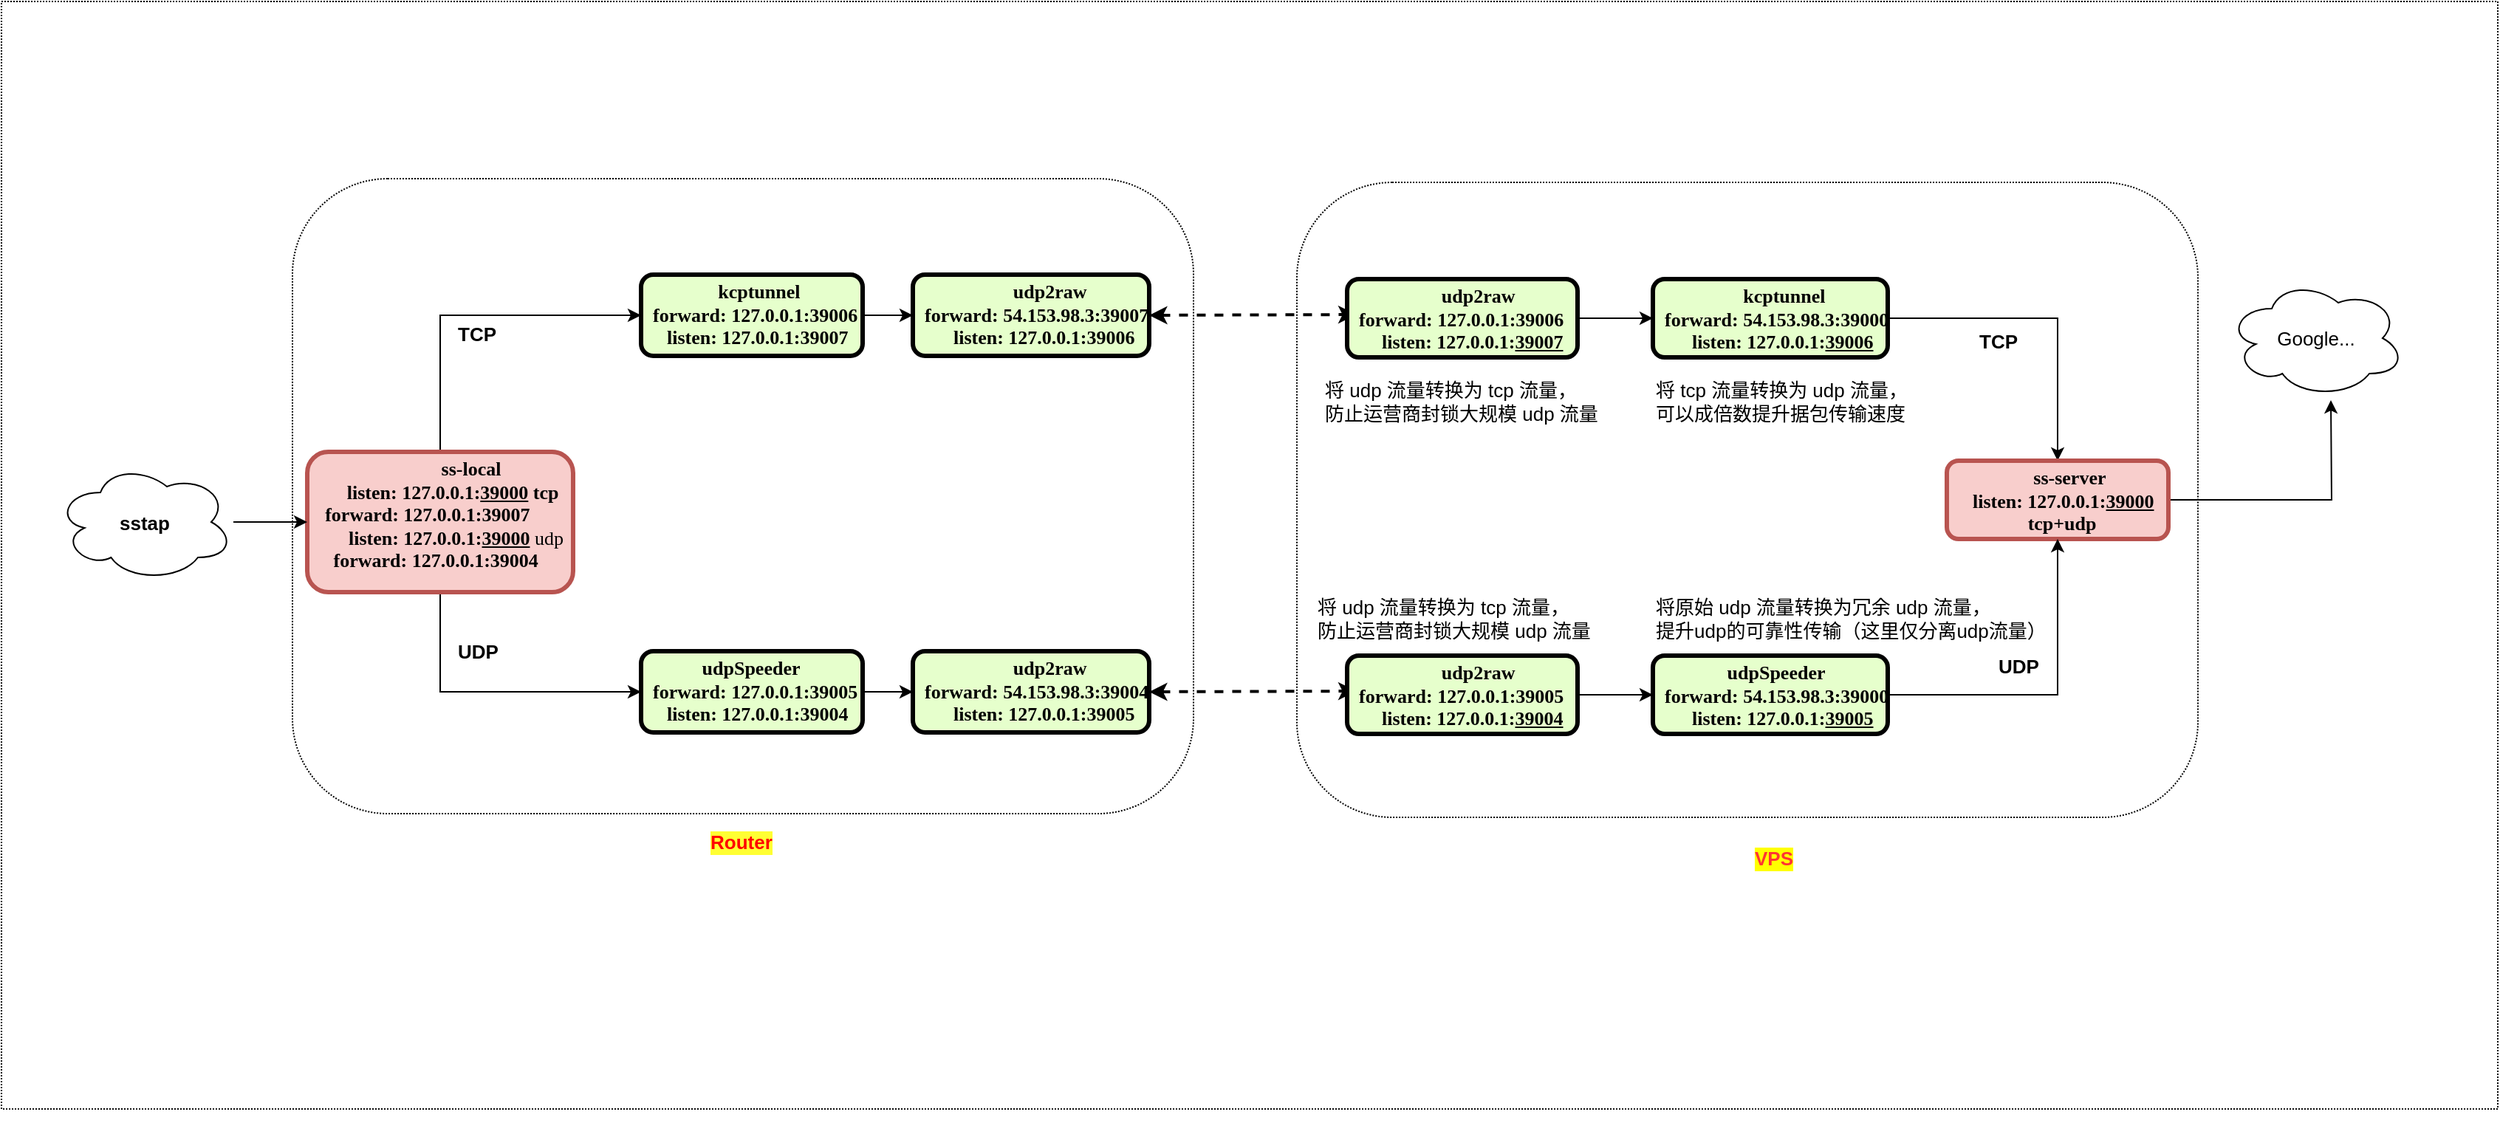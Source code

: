 <mxfile version="11.0.0" type="github"><diagram id="wseSlkxgAX_Ktsi5fDeV" name="Page-1"><mxGraphModel dx="4890" dy="2183" grid="1" gridSize="10" guides="1" tooltips="1" connect="1" arrows="1" fold="1" page="1" pageScale="1" pageWidth="827" pageHeight="1169" math="0" shadow="0"><root><mxCell id="0"/><mxCell id="1" parent="0"/><mxCell id="OQWw5PrxF0rqTfJgZKTl-52" value="" style="rounded=1;whiteSpace=wrap;html=1;fillColor=none;dashed=1;dashPattern=1 1;fontSize=13;" vertex="1" parent="1"><mxGeometry x="460" y="182.5" width="610" height="430" as="geometry"/></mxCell><mxCell id="OQWw5PrxF0rqTfJgZKTl-51" value="" style="rounded=1;whiteSpace=wrap;html=1;fillColor=none;dashed=1;dashPattern=1 1;fontSize=13;" vertex="1" parent="1"><mxGeometry x="-220" y="180" width="610" height="430" as="geometry"/></mxCell><mxCell id="OQWw5PrxF0rqTfJgZKTl-5" value="Google..." style="ellipse;shape=cloud;whiteSpace=wrap;html=1;fontSize=13;" vertex="1" parent="1"><mxGeometry x="1090" y="248" width="120" height="80" as="geometry"/></mxCell><mxCell id="OQWw5PrxF0rqTfJgZKTl-14" value="&lt;p style=&quot;margin: 4px 0px 0px; text-decoration: underline; font-size: 13px;&quot;&gt;&lt;/p&gt;&lt;p style=&quot;margin: 0px 0px 0px 8px; font-size: 13px;&quot;&gt;&lt;span style=&quot;font-family: georgia; font-size: 13px;&quot;&gt;udp2raw&amp;nbsp; &amp;nbsp; &amp;nbsp; &amp;nbsp; &amp;nbsp; &amp;nbsp; &amp;nbsp;&lt;/span&gt;&lt;br style=&quot;font-size: 13px;&quot;&gt;&lt;/p&gt;&lt;p style=&quot;margin: 0px 0px 0px 8px; font-size: 13px;&quot;&gt;&lt;font face=&quot;Garamond&quot; style=&quot;font-size: 13px;&quot;&gt;forward: 54.153.98.3:39007&amp;nbsp; &amp;nbsp;&lt;b style=&quot;font-size: 13px;&quot;&gt;&lt;br style=&quot;font-size: 13px;&quot;&gt;&lt;/b&gt;&lt;/font&gt;&lt;/p&gt;&lt;p style=&quot;margin: 0px 0px 0px 8px; font-size: 13px;&quot;&gt;&lt;font face=&quot;Garamond&quot; style=&quot;font-size: 13px;&quot;&gt;listen: 127.0.0.1:39006&amp;nbsp; &amp;nbsp;&lt;/font&gt;&lt;/p&gt;" style="verticalAlign=middle;align=right;overflow=fill;fontSize=13;fontFamily=Helvetica;html=1;rounded=1;fontStyle=1;strokeWidth=3;fillColor=#E6FFCC" vertex="1" parent="1"><mxGeometry x="200" y="245" width="160" height="55" as="geometry"/></mxCell><mxCell id="OQWw5PrxF0rqTfJgZKTl-15" value="" style="endArrow=classic;startArrow=classic;html=1;fontSize=13;exitX=1;exitY=0.5;exitDx=0;exitDy=0;dashed=1;strokeWidth=2;entryX=0.04;entryY=0.453;entryDx=0;entryDy=0;entryPerimeter=0;" edge="1" parent="1" source="OQWw5PrxF0rqTfJgZKTl-14" target="OQWw5PrxF0rqTfJgZKTl-21"><mxGeometry width="50" height="50" relative="1" as="geometry"><mxPoint x="393" y="289" as="sourcePoint"/><mxPoint x="490" y="272" as="targetPoint"/></mxGeometry></mxCell><mxCell id="OQWw5PrxF0rqTfJgZKTl-17" value="UDP" style="text;html=1;resizable=0;points=[];autosize=1;align=left;verticalAlign=top;spacingTop=-4;fontSize=13;fontStyle=1" vertex="1" parent="1"><mxGeometry x="-110" y="490" width="40" height="20" as="geometry"/></mxCell><mxCell id="OQWw5PrxF0rqTfJgZKTl-18" value="TCP" style="text;html=1;resizable=0;points=[];autosize=1;align=left;verticalAlign=top;spacingTop=-4;fontSize=13;fontStyle=1" vertex="1" parent="1"><mxGeometry x="-110" y="274.5" width="40" height="20" as="geometry"/></mxCell><mxCell id="OQWw5PrxF0rqTfJgZKTl-29" value="" style="edgeStyle=orthogonalEdgeStyle;rounded=0;orthogonalLoop=1;jettySize=auto;html=1;fontSize=13;" edge="1" parent="1" source="OQWw5PrxF0rqTfJgZKTl-21" target="OQWw5PrxF0rqTfJgZKTl-22"><mxGeometry relative="1" as="geometry"/></mxCell><mxCell id="OQWw5PrxF0rqTfJgZKTl-21" value="&lt;p style=&quot;margin: 4px 0px 0px; text-decoration: underline; font-size: 13px;&quot;&gt;&lt;/p&gt;&lt;p style=&quot;margin: 0px 0px 0px 8px; font-size: 13px;&quot;&gt;&lt;span style=&quot;font-family: georgia; font-size: 13px;&quot;&gt;udp2raw&amp;nbsp; &amp;nbsp; &amp;nbsp; &amp;nbsp; &amp;nbsp; &amp;nbsp; &amp;nbsp;&lt;/span&gt;&lt;br style=&quot;font-size: 13px;&quot;&gt;&lt;/p&gt;&lt;p style=&quot;margin: 0px 0px 0px 8px; font-size: 13px;&quot;&gt;&lt;font face=&quot;Garamond&quot; style=&quot;font-size: 13px;&quot;&gt;forward: 127.0.0.1:39006&amp;nbsp; &amp;nbsp;&lt;b style=&quot;font-size: 13px;&quot;&gt;&lt;br style=&quot;font-size: 13px;&quot;&gt;&lt;/b&gt;&lt;/font&gt;&lt;/p&gt;&lt;p style=&quot;margin: 0px 0px 0px 8px; font-size: 13px;&quot;&gt;&lt;font face=&quot;Garamond&quot; style=&quot;font-size: 13px;&quot;&gt;listen: 127.0.0.1:&lt;u style=&quot;font-size: 13px;&quot;&gt;39007&lt;/u&gt;&amp;nbsp; &amp;nbsp;&lt;/font&gt;&lt;/p&gt;" style="verticalAlign=middle;align=right;overflow=fill;fontSize=13;fontFamily=Helvetica;html=1;rounded=1;fontStyle=1;strokeWidth=3;fillColor=#E6FFCC" vertex="1" parent="1"><mxGeometry x="494" y="248" width="156" height="53" as="geometry"/></mxCell><mxCell id="OQWw5PrxF0rqTfJgZKTl-31" value="" style="edgeStyle=orthogonalEdgeStyle;rounded=0;orthogonalLoop=1;jettySize=auto;html=1;entryX=0.5;entryY=0;entryDx=0;entryDy=0;fontSize=13;" edge="1" parent="1" source="OQWw5PrxF0rqTfJgZKTl-22" target="OQWw5PrxF0rqTfJgZKTl-23"><mxGeometry relative="1" as="geometry"><mxPoint x="931" y="274.5" as="targetPoint"/></mxGeometry></mxCell><mxCell id="OQWw5PrxF0rqTfJgZKTl-22" value="&lt;p style=&quot;margin: 4px 0px 0px; text-decoration: underline; font-size: 13px;&quot;&gt;&lt;/p&gt;&lt;p style=&quot;margin: 0px 0px 0px 8px; font-size: 13px;&quot;&gt;&lt;span style=&quot;font-family: georgia; font-size: 13px;&quot;&gt;kcptunnel&amp;nbsp; &amp;nbsp; &amp;nbsp; &amp;nbsp; &amp;nbsp; &amp;nbsp; &amp;nbsp;&lt;/span&gt;&lt;br style=&quot;font-size: 13px;&quot;&gt;&lt;/p&gt;&lt;p style=&quot;margin: 0px 0px 0px 8px; font-size: 13px;&quot;&gt;&lt;font face=&quot;Garamond&quot; style=&quot;font-size: 13px;&quot;&gt;forward: 54.153.98.3:39000&amp;nbsp; &amp;nbsp;&lt;b style=&quot;font-size: 13px;&quot;&gt;&lt;br style=&quot;font-size: 13px;&quot;&gt;&lt;/b&gt;&lt;/font&gt;&lt;/p&gt;&lt;p style=&quot;margin: 0px 0px 0px 8px; font-size: 13px;&quot;&gt;&lt;font face=&quot;Garamond&quot; style=&quot;font-size: 13px;&quot;&gt;listen: 127.0.0.1:&lt;u style=&quot;font-size: 13px;&quot;&gt;39006&lt;/u&gt;&amp;nbsp; &amp;nbsp;&lt;/font&gt;&lt;/p&gt;" style="verticalAlign=middle;align=right;overflow=fill;fontSize=13;fontFamily=Helvetica;html=1;rounded=1;fontStyle=1;strokeWidth=3;fillColor=#E6FFCC" vertex="1" parent="1"><mxGeometry x="701" y="248" width="159" height="53" as="geometry"/></mxCell><mxCell id="OQWw5PrxF0rqTfJgZKTl-48" style="edgeStyle=orthogonalEdgeStyle;rounded=0;orthogonalLoop=1;jettySize=auto;html=1;fontSize=13;" edge="1" parent="1" source="OQWw5PrxF0rqTfJgZKTl-23"><mxGeometry relative="1" as="geometry"><mxPoint x="1160" y="330.0" as="targetPoint"/></mxGeometry></mxCell><mxCell id="OQWw5PrxF0rqTfJgZKTl-23" value="&lt;p style=&quot;margin: 4px 0px 0px; text-decoration: underline; font-size: 13px;&quot;&gt;&lt;/p&gt;&lt;p style=&quot;margin: 0px 0px 0px 8px; font-size: 13px;&quot;&gt;&lt;span style=&quot;font-family: georgia; font-size: 13px;&quot;&gt;ss-server&amp;nbsp; &amp;nbsp; &amp;nbsp; &amp;nbsp; &amp;nbsp; &amp;nbsp; &amp;nbsp;&lt;/span&gt;&lt;/p&gt;&lt;p style=&quot;margin: 0px 0px 0px 8px; font-size: 13px;&quot;&gt;&lt;font face=&quot;Garamond&quot; style=&quot;font-size: 13px;&quot;&gt;listen: 127.0.0.1:&lt;u style=&quot;font-size: 13px;&quot;&gt;39000&lt;/u&gt;&amp;nbsp; &amp;nbsp;&lt;/font&gt;&lt;/p&gt;&lt;p style=&quot;margin: 0px 0px 0px 8px; font-size: 13px;&quot;&gt;&lt;font face=&quot;Garamond&quot; style=&quot;font-size: 13px;&quot;&gt;tcp+udp&amp;nbsp; &amp;nbsp; &amp;nbsp; &amp;nbsp; &amp;nbsp; &amp;nbsp; &amp;nbsp; &amp;nbsp;&lt;/font&gt;&lt;/p&gt;" style="verticalAlign=middle;align=right;overflow=fill;fontSize=13;fontFamily=Helvetica;html=1;rounded=1;fontStyle=1;strokeWidth=3;fillColor=#f8cecc;strokeColor=#b85450;" vertex="1" parent="1"><mxGeometry x="900" y="371" width="150" height="53" as="geometry"/></mxCell><mxCell id="OQWw5PrxF0rqTfJgZKTl-25" value="" style="edgeStyle=orthogonalEdgeStyle;rounded=0;orthogonalLoop=1;jettySize=auto;html=1;fontSize=13;" edge="1" parent="1" source="OQWw5PrxF0rqTfJgZKTl-24" target="OQWw5PrxF0rqTfJgZKTl-14"><mxGeometry relative="1" as="geometry"/></mxCell><mxCell id="OQWw5PrxF0rqTfJgZKTl-24" value="&lt;p style=&quot;margin: 4px 0px 0px; text-decoration: underline; font-size: 13px;&quot;&gt;&lt;/p&gt;&lt;p style=&quot;margin: 0px 0px 0px 8px; font-size: 13px;&quot;&gt;&lt;span style=&quot;font-family: georgia; font-size: 13px;&quot;&gt;kcptunnel&amp;nbsp; &amp;nbsp; &amp;nbsp; &amp;nbsp; &amp;nbsp; &amp;nbsp; &amp;nbsp;&lt;/span&gt;&lt;br style=&quot;font-size: 13px;&quot;&gt;&lt;/p&gt;&lt;p style=&quot;margin: 0px 0px 0px 8px; font-size: 13px;&quot;&gt;&lt;font face=&quot;Garamond&quot; style=&quot;font-size: 13px;&quot;&gt;forward: 127.0.0.1:39006&amp;nbsp; &amp;nbsp;&lt;b style=&quot;font-size: 13px;&quot;&gt;&lt;br style=&quot;font-size: 13px;&quot;&gt;&lt;/b&gt;&lt;/font&gt;&lt;/p&gt;&lt;p style=&quot;margin: 0px 0px 0px 8px; font-size: 13px;&quot;&gt;&lt;font face=&quot;Garamond&quot; style=&quot;font-size: 13px;&quot;&gt;listen: 127.0.0.1:39007&amp;nbsp; &amp;nbsp;&lt;/font&gt;&lt;/p&gt;" style="verticalAlign=middle;align=right;overflow=fill;fontSize=13;fontFamily=Helvetica;html=1;rounded=1;fontStyle=1;strokeWidth=3;fillColor=#E6FFCC" vertex="1" parent="1"><mxGeometry x="16" y="245" width="150" height="55" as="geometry"/></mxCell><mxCell id="OQWw5PrxF0rqTfJgZKTl-34" value="" style="edgeStyle=orthogonalEdgeStyle;rounded=0;orthogonalLoop=1;jettySize=auto;html=1;entryX=0;entryY=0.5;entryDx=0;entryDy=0;fontSize=13;" edge="1" parent="1" source="OQWw5PrxF0rqTfJgZKTl-32" target="OQWw5PrxF0rqTfJgZKTl-24"><mxGeometry relative="1" as="geometry"><mxPoint x="-60" y="250" as="targetPoint"/><Array as="points"><mxPoint x="-120" y="273"/></Array></mxGeometry></mxCell><mxCell id="OQWw5PrxF0rqTfJgZKTl-36" value="" style="edgeStyle=orthogonalEdgeStyle;rounded=0;orthogonalLoop=1;jettySize=auto;html=1;entryX=0;entryY=0.5;entryDx=0;entryDy=0;fontSize=13;" edge="1" parent="1" source="OQWw5PrxF0rqTfJgZKTl-32" target="OQWw5PrxF0rqTfJgZKTl-43"><mxGeometry relative="1" as="geometry"><mxPoint x="-110" y="540" as="targetPoint"/><Array as="points"><mxPoint x="-120" y="528"/></Array></mxGeometry></mxCell><mxCell id="OQWw5PrxF0rqTfJgZKTl-32" value="&lt;p style=&quot;margin: 4px 0px 0px ; text-decoration: underline ; font-size: 13px&quot;&gt;&lt;/p&gt;&lt;p style=&quot;margin: 0px 0px 0px 8px ; font-size: 13px&quot;&gt;&lt;span style=&quot;font-family: &amp;#34;georgia&amp;#34; ; font-size: 13px&quot;&gt;ss-local&amp;nbsp; &amp;nbsp; &amp;nbsp; &amp;nbsp; &amp;nbsp; &amp;nbsp; &amp;nbsp; &amp;nbsp;&lt;/span&gt;&lt;/p&gt;&lt;p style=&quot;margin: 0px 0px 0px 8px ; font-size: 13px&quot;&gt;&lt;font face=&quot;Garamond&quot; style=&quot;font-size: 13px&quot;&gt;listen: 127.0.0.1:&lt;u style=&quot;font-size: 13px&quot;&gt;39000&lt;/u&gt; tcp&amp;nbsp; &amp;nbsp;&lt;/font&gt;&lt;/p&gt;&lt;p style=&quot;margin: 0px 0px 0px 8px ; font-size: 13px&quot;&gt;&lt;font face=&quot;Garamond&quot; style=&quot;font-size: 13px&quot;&gt;forward: 127.0.0.1:39007&amp;nbsp; &amp;nbsp; &amp;nbsp; &amp;nbsp; &amp;nbsp;&lt;/font&gt;&lt;/p&gt;&lt;span style=&quot;font-family: &amp;#34;garamond&amp;#34; ; font-size: 13px&quot;&gt;   listen: 127.0.0.1:&lt;/span&gt;&lt;u style=&quot;font-family: &amp;#34;garamond&amp;#34; ; font-size: 13px&quot;&gt;39000&lt;/u&gt;&lt;span style=&quot;font-family: &amp;#34;garamond&amp;#34; ; font-weight: normal ; font-size: 13px&quot;&gt; udp&lt;/span&gt;&lt;span style=&quot;font-family: &amp;#34;garamond&amp;#34; ; font-size: 13px&quot;&gt;&amp;nbsp;&amp;nbsp;&lt;/span&gt;&lt;p style=&quot;margin: 0px 0px 0px 8px ; font-size: 13px&quot;&gt;&lt;font face=&quot;Garamond&quot; style=&quot;font-size: 13px&quot;&gt;&amp;nbsp; &amp;nbsp;forward: 127.0.0.1:39004&amp;nbsp; &amp;nbsp; &amp;nbsp; &amp;nbsp; &amp;nbsp;&lt;/font&gt;&lt;/p&gt;" style="verticalAlign=middle;align=right;overflow=fill;fontSize=13;fontFamily=Helvetica;html=1;rounded=1;fontStyle=1;strokeWidth=3;fillColor=#f8cecc;strokeColor=#b85450;" vertex="1" parent="1"><mxGeometry x="-210" y="365" width="180" height="95" as="geometry"/></mxCell><mxCell id="OQWw5PrxF0rqTfJgZKTl-37" value="&lt;p style=&quot;margin: 4px 0px 0px; text-decoration: underline; font-size: 13px;&quot;&gt;&lt;/p&gt;&lt;p style=&quot;margin: 0px 0px 0px 8px; font-size: 13px;&quot;&gt;&lt;span style=&quot;font-family: georgia; font-size: 13px;&quot;&gt;udp2raw&amp;nbsp; &amp;nbsp; &amp;nbsp; &amp;nbsp; &amp;nbsp; &amp;nbsp; &amp;nbsp;&lt;/span&gt;&lt;br style=&quot;font-size: 13px;&quot;&gt;&lt;/p&gt;&lt;p style=&quot;margin: 0px 0px 0px 8px; font-size: 13px;&quot;&gt;&lt;font face=&quot;Garamond&quot; style=&quot;font-size: 13px;&quot;&gt;forward: 54.153.98.3:39004&amp;nbsp; &amp;nbsp;&lt;b style=&quot;font-size: 13px;&quot;&gt;&lt;br style=&quot;font-size: 13px;&quot;&gt;&lt;/b&gt;&lt;/font&gt;&lt;/p&gt;&lt;p style=&quot;margin: 0px 0px 0px 8px; font-size: 13px;&quot;&gt;&lt;font face=&quot;Garamond&quot; style=&quot;font-size: 13px;&quot;&gt;listen: 127.0.0.1:39005&amp;nbsp; &amp;nbsp;&lt;/font&gt;&lt;/p&gt;" style="verticalAlign=middle;align=right;overflow=fill;fontSize=13;fontFamily=Helvetica;html=1;rounded=1;fontStyle=1;strokeWidth=3;fillColor=#E6FFCC" vertex="1" parent="1"><mxGeometry x="200" y="500" width="160" height="55" as="geometry"/></mxCell><mxCell id="OQWw5PrxF0rqTfJgZKTl-38" value="" style="endArrow=classic;startArrow=classic;html=1;fontSize=13;exitX=1;exitY=0.5;exitDx=0;exitDy=0;dashed=1;strokeWidth=2;entryX=0.04;entryY=0.453;entryDx=0;entryDy=0;entryPerimeter=0;" edge="1" parent="1" source="OQWw5PrxF0rqTfJgZKTl-37" target="OQWw5PrxF0rqTfJgZKTl-40"><mxGeometry width="50" height="50" relative="1" as="geometry"><mxPoint x="393" y="544" as="sourcePoint"/><mxPoint x="490" y="527" as="targetPoint"/></mxGeometry></mxCell><mxCell id="OQWw5PrxF0rqTfJgZKTl-39" value="" style="edgeStyle=orthogonalEdgeStyle;rounded=0;orthogonalLoop=1;jettySize=auto;html=1;fontSize=13;" edge="1" parent="1" source="OQWw5PrxF0rqTfJgZKTl-40" target="OQWw5PrxF0rqTfJgZKTl-41"><mxGeometry relative="1" as="geometry"/></mxCell><mxCell id="OQWw5PrxF0rqTfJgZKTl-40" value="&lt;p style=&quot;margin: 4px 0px 0px; text-decoration: underline; font-size: 13px;&quot;&gt;&lt;/p&gt;&lt;p style=&quot;margin: 0px 0px 0px 8px; font-size: 13px;&quot;&gt;&lt;span style=&quot;font-family: georgia; font-size: 13px;&quot;&gt;udp2raw&amp;nbsp; &amp;nbsp; &amp;nbsp; &amp;nbsp; &amp;nbsp; &amp;nbsp; &amp;nbsp;&lt;/span&gt;&lt;br style=&quot;font-size: 13px;&quot;&gt;&lt;/p&gt;&lt;p style=&quot;margin: 0px 0px 0px 8px; font-size: 13px;&quot;&gt;&lt;font face=&quot;Garamond&quot; style=&quot;font-size: 13px;&quot;&gt;forward: 127.0.0.1:39005&amp;nbsp; &amp;nbsp;&lt;b style=&quot;font-size: 13px;&quot;&gt;&lt;br style=&quot;font-size: 13px;&quot;&gt;&lt;/b&gt;&lt;/font&gt;&lt;/p&gt;&lt;p style=&quot;margin: 0px 0px 0px 8px; font-size: 13px;&quot;&gt;&lt;font face=&quot;Garamond&quot; style=&quot;font-size: 13px;&quot;&gt;listen: 127.0.0.1:&lt;u style=&quot;font-size: 13px;&quot;&gt;39004&lt;/u&gt;&amp;nbsp; &amp;nbsp;&lt;/font&gt;&lt;/p&gt;" style="verticalAlign=middle;align=right;overflow=fill;fontSize=13;fontFamily=Helvetica;html=1;rounded=1;fontStyle=1;strokeWidth=3;fillColor=#E6FFCC" vertex="1" parent="1"><mxGeometry x="494" y="503" width="156" height="53" as="geometry"/></mxCell><mxCell id="OQWw5PrxF0rqTfJgZKTl-45" value="" style="edgeStyle=orthogonalEdgeStyle;rounded=0;orthogonalLoop=1;jettySize=auto;html=1;entryX=0.5;entryY=1;entryDx=0;entryDy=0;fontSize=13;" edge="1" parent="1" source="OQWw5PrxF0rqTfJgZKTl-41" target="OQWw5PrxF0rqTfJgZKTl-23"><mxGeometry relative="1" as="geometry"><mxPoint x="931" y="529.5" as="targetPoint"/></mxGeometry></mxCell><mxCell id="OQWw5PrxF0rqTfJgZKTl-41" value="&lt;p style=&quot;margin: 4px 0px 0px; text-decoration: underline; font-size: 13px;&quot;&gt;&lt;/p&gt;&lt;p style=&quot;margin: 0px 0px 0px 8px; font-size: 13px;&quot;&gt;&lt;span style=&quot;font-family: georgia; font-size: 13px;&quot;&gt;udpSpeeder&amp;nbsp; &amp;nbsp; &amp;nbsp; &amp;nbsp; &amp;nbsp; &amp;nbsp; &amp;nbsp;&lt;/span&gt;&lt;br style=&quot;font-size: 13px;&quot;&gt;&lt;/p&gt;&lt;p style=&quot;margin: 0px 0px 0px 8px; font-size: 13px;&quot;&gt;&lt;font face=&quot;Garamond&quot; style=&quot;font-size: 13px;&quot;&gt;forward: 54.153.98.3:39000&amp;nbsp; &amp;nbsp;&lt;b style=&quot;font-size: 13px;&quot;&gt;&lt;br style=&quot;font-size: 13px;&quot;&gt;&lt;/b&gt;&lt;/font&gt;&lt;/p&gt;&lt;p style=&quot;margin: 0px 0px 0px 8px; font-size: 13px;&quot;&gt;&lt;font face=&quot;Garamond&quot; style=&quot;font-size: 13px;&quot;&gt;listen: 127.0.0.1:&lt;u style=&quot;font-size: 13px;&quot;&gt;39005&lt;/u&gt;&amp;nbsp; &amp;nbsp;&lt;/font&gt;&lt;/p&gt;" style="verticalAlign=middle;align=right;overflow=fill;fontSize=13;fontFamily=Helvetica;html=1;rounded=1;fontStyle=1;strokeWidth=3;fillColor=#E6FFCC" vertex="1" parent="1"><mxGeometry x="701" y="503" width="159" height="53" as="geometry"/></mxCell><mxCell id="OQWw5PrxF0rqTfJgZKTl-42" value="" style="edgeStyle=orthogonalEdgeStyle;rounded=0;orthogonalLoop=1;jettySize=auto;html=1;fontSize=13;" edge="1" parent="1" source="OQWw5PrxF0rqTfJgZKTl-43" target="OQWw5PrxF0rqTfJgZKTl-37"><mxGeometry relative="1" as="geometry"/></mxCell><mxCell id="OQWw5PrxF0rqTfJgZKTl-43" value="&lt;p style=&quot;margin: 4px 0px 0px; text-decoration: underline; font-size: 13px;&quot;&gt;&lt;/p&gt;&lt;p style=&quot;margin: 0px 0px 0px 8px; font-size: 13px;&quot;&gt;&lt;span style=&quot;font-family: georgia; font-size: 13px;&quot;&gt;udpSpeeder&amp;nbsp; &amp;nbsp; &amp;nbsp; &amp;nbsp; &amp;nbsp; &amp;nbsp; &amp;nbsp;&lt;/span&gt;&lt;br style=&quot;font-size: 13px;&quot;&gt;&lt;/p&gt;&lt;p style=&quot;margin: 0px 0px 0px 8px; font-size: 13px;&quot;&gt;&lt;font face=&quot;Garamond&quot; style=&quot;font-size: 13px;&quot;&gt;forward: 127.0.0.1:39005&amp;nbsp; &amp;nbsp;&lt;b style=&quot;font-size: 13px;&quot;&gt;&lt;br style=&quot;font-size: 13px;&quot;&gt;&lt;/b&gt;&lt;/font&gt;&lt;/p&gt;&lt;p style=&quot;margin: 0px 0px 0px 8px; font-size: 13px;&quot;&gt;&lt;font face=&quot;Garamond&quot; style=&quot;font-size: 13px;&quot;&gt;listen: 127.0.0.1:39004&amp;nbsp; &amp;nbsp;&lt;/font&gt;&lt;/p&gt;" style="verticalAlign=middle;align=right;overflow=fill;fontSize=13;fontFamily=Helvetica;html=1;rounded=1;fontStyle=1;strokeWidth=3;fillColor=#E6FFCC" vertex="1" parent="1"><mxGeometry x="16" y="500" width="150" height="55" as="geometry"/></mxCell><mxCell id="OQWw5PrxF0rqTfJgZKTl-46" value="UDP" style="text;html=1;resizable=0;points=[];autosize=1;align=left;verticalAlign=top;spacingTop=-4;fontSize=13;fontStyle=1" vertex="1" parent="1"><mxGeometry x="933" y="500" width="40" height="20" as="geometry"/></mxCell><mxCell id="OQWw5PrxF0rqTfJgZKTl-47" value="TCP" style="text;html=1;resizable=0;points=[];autosize=1;align=left;verticalAlign=top;spacingTop=-4;fontSize=13;fontStyle=1" vertex="1" parent="1"><mxGeometry x="920" y="280" width="40" height="20" as="geometry"/></mxCell><mxCell id="OQWw5PrxF0rqTfJgZKTl-50" style="edgeStyle=orthogonalEdgeStyle;rounded=0;orthogonalLoop=1;jettySize=auto;html=1;entryX=0;entryY=0.5;entryDx=0;entryDy=0;fontSize=13;" edge="1" parent="1" source="OQWw5PrxF0rqTfJgZKTl-49" target="OQWw5PrxF0rqTfJgZKTl-32"><mxGeometry relative="1" as="geometry"><mxPoint x="-200" y="405.0" as="targetPoint"/></mxGeometry></mxCell><mxCell id="OQWw5PrxF0rqTfJgZKTl-49" value="sstap" style="ellipse;shape=cloud;whiteSpace=wrap;html=1;fontStyle=1;fontSize=13;" vertex="1" parent="1"><mxGeometry x="-380" y="372.5" width="120" height="80" as="geometry"/></mxCell><mxCell id="OQWw5PrxF0rqTfJgZKTl-53" value="&lt;b style=&quot;font-size: 13px;&quot;&gt;Router&lt;/b&gt;" style="text;html=1;resizable=0;points=[];autosize=1;align=left;verticalAlign=top;spacingTop=-4;fontSize=13;fontColor=#FF0000;labelBackgroundColor=#FFFF33;" vertex="1" parent="1"><mxGeometry x="61" y="619" width="50" height="20" as="geometry"/></mxCell><mxCell id="OQWw5PrxF0rqTfJgZKTl-54" value="VPS" style="text;html=1;resizable=0;points=[];autosize=1;align=left;verticalAlign=top;spacingTop=-4;fontStyle=1;fontSize=13;fontColor=#FF3333;labelBackgroundColor=#FFFF00;" vertex="1" parent="1"><mxGeometry x="768" y="630" width="40" height="20" as="geometry"/></mxCell><mxCell id="OQWw5PrxF0rqTfJgZKTl-55" value="&lt;font color=&quot;#000000&quot;&gt;将&amp;nbsp;tcp&amp;nbsp;流量转换为&amp;nbsp;udp&amp;nbsp;流量，&lt;br&gt;可以成倍数提升据包传输速度&lt;/font&gt;" style="text;html=1;resizable=0;points=[];autosize=1;align=left;verticalAlign=top;spacingTop=-4;fontSize=13;fontColor=#FF3333;" vertex="1" parent="1"><mxGeometry x="701" y="313" width="190" height="30" as="geometry"/></mxCell><mxCell id="OQWw5PrxF0rqTfJgZKTl-56" value="&lt;font color=&quot;#000000&quot;&gt;将&amp;nbsp;udp 流量转换为&amp;nbsp;tcp 流量，&lt;br&gt;防止运营商封锁大规模&amp;nbsp;udp&amp;nbsp;流量&lt;br&gt;&lt;/font&gt;" style="text;html=1;resizable=0;points=[];autosize=1;align=left;verticalAlign=top;spacingTop=-4;fontSize=13;fontColor=#FF3333;" vertex="1" parent="1"><mxGeometry x="477" y="313" width="200" height="30" as="geometry"/></mxCell><mxCell id="OQWw5PrxF0rqTfJgZKTl-57" value="&lt;font color=&quot;#000000&quot;&gt;将&amp;nbsp;udp 流量转换为&amp;nbsp;tcp 流量，&lt;br&gt;防止运营商封锁大规模&amp;nbsp;udp&amp;nbsp;流量&lt;br&gt;&lt;/font&gt;" style="text;html=1;resizable=0;points=[];autosize=1;align=left;verticalAlign=top;spacingTop=-4;fontSize=13;fontColor=#FF3333;" vertex="1" parent="1"><mxGeometry x="472" y="460" width="200" height="30" as="geometry"/></mxCell><mxCell id="OQWw5PrxF0rqTfJgZKTl-58" value="&lt;font color=&quot;#000000&quot;&gt;将原始&amp;nbsp;udp&amp;nbsp;流量转换为冗余 udp&amp;nbsp;流量，&lt;br&gt;提升udp的可靠性传输（这里仅分离udp流量）&lt;br&gt;&lt;/font&gt;" style="text;html=1;resizable=0;points=[];autosize=1;align=left;verticalAlign=top;spacingTop=-4;fontSize=13;fontColor=#FF3333;" vertex="1" parent="1"><mxGeometry x="701" y="460" width="280" height="30" as="geometry"/></mxCell><mxCell id="OQWw5PrxF0rqTfJgZKTl-59" value="" style="rounded=0;whiteSpace=wrap;html=1;dashed=1;dashPattern=1 1;labelBackgroundColor=#FFFF33;fillColor=none;fontSize=13;fontColor=#FF3333;" vertex="1" parent="1"><mxGeometry x="-417" y="60" width="1690" height="750" as="geometry"/></mxCell><mxCell id="OQWw5PrxF0rqTfJgZKTl-60" style="edgeStyle=orthogonalEdgeStyle;rounded=0;orthogonalLoop=1;jettySize=auto;html=1;exitX=0.5;exitY=1;exitDx=0;exitDy=0;fontSize=13;fontColor=#FF3333;" edge="1" parent="1" source="OQWw5PrxF0rqTfJgZKTl-59" target="OQWw5PrxF0rqTfJgZKTl-59"><mxGeometry relative="1" as="geometry"/></mxCell></root></mxGraphModel></diagram></mxfile>